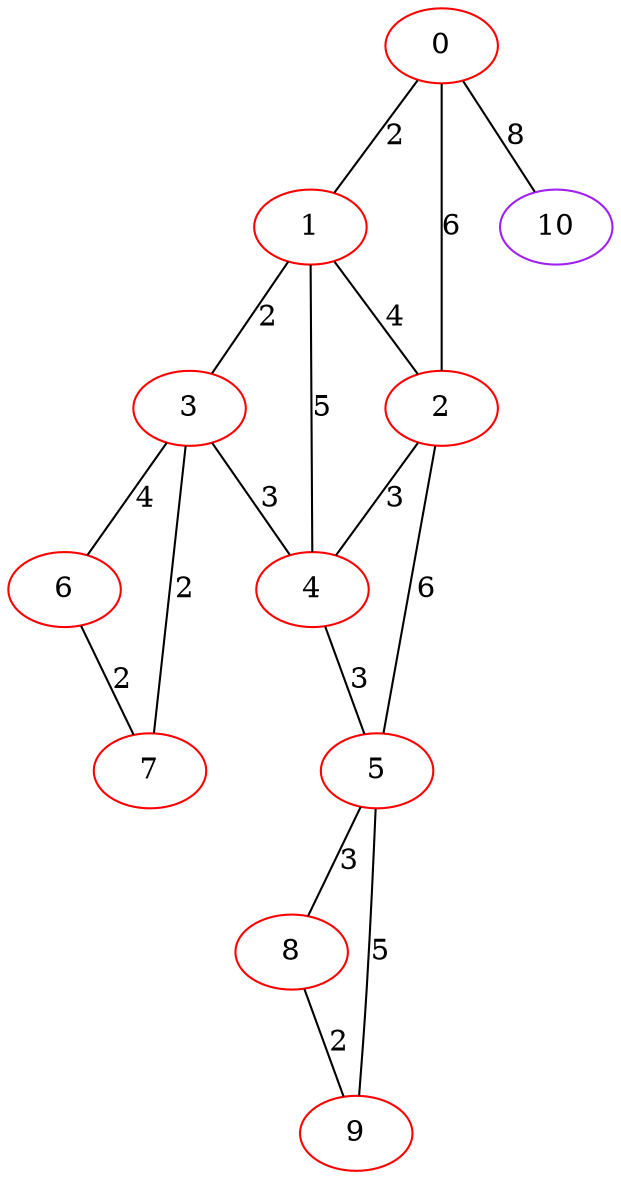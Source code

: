 graph "" {
0 [color=red, weight=1];
1 [color=red, weight=1];
2 [color=red, weight=1];
3 [color=red, weight=1];
4 [color=red, weight=1];
5 [color=red, weight=1];
6 [color=red, weight=1];
7 [color=red, weight=1];
8 [color=red, weight=1];
9 [color=red, weight=1];
10 [color=purple, weight=4];
0 -- 1  [key=0, label=2];
0 -- 2  [key=0, label=6];
0 -- 10  [key=0, label=8];
1 -- 2  [key=0, label=4];
1 -- 3  [key=0, label=2];
1 -- 4  [key=0, label=5];
2 -- 4  [key=0, label=3];
2 -- 5  [key=0, label=6];
3 -- 4  [key=0, label=3];
3 -- 6  [key=0, label=4];
3 -- 7  [key=0, label=2];
4 -- 5  [key=0, label=3];
5 -- 8  [key=0, label=3];
5 -- 9  [key=0, label=5];
6 -- 7  [key=0, label=2];
8 -- 9  [key=0, label=2];
}
